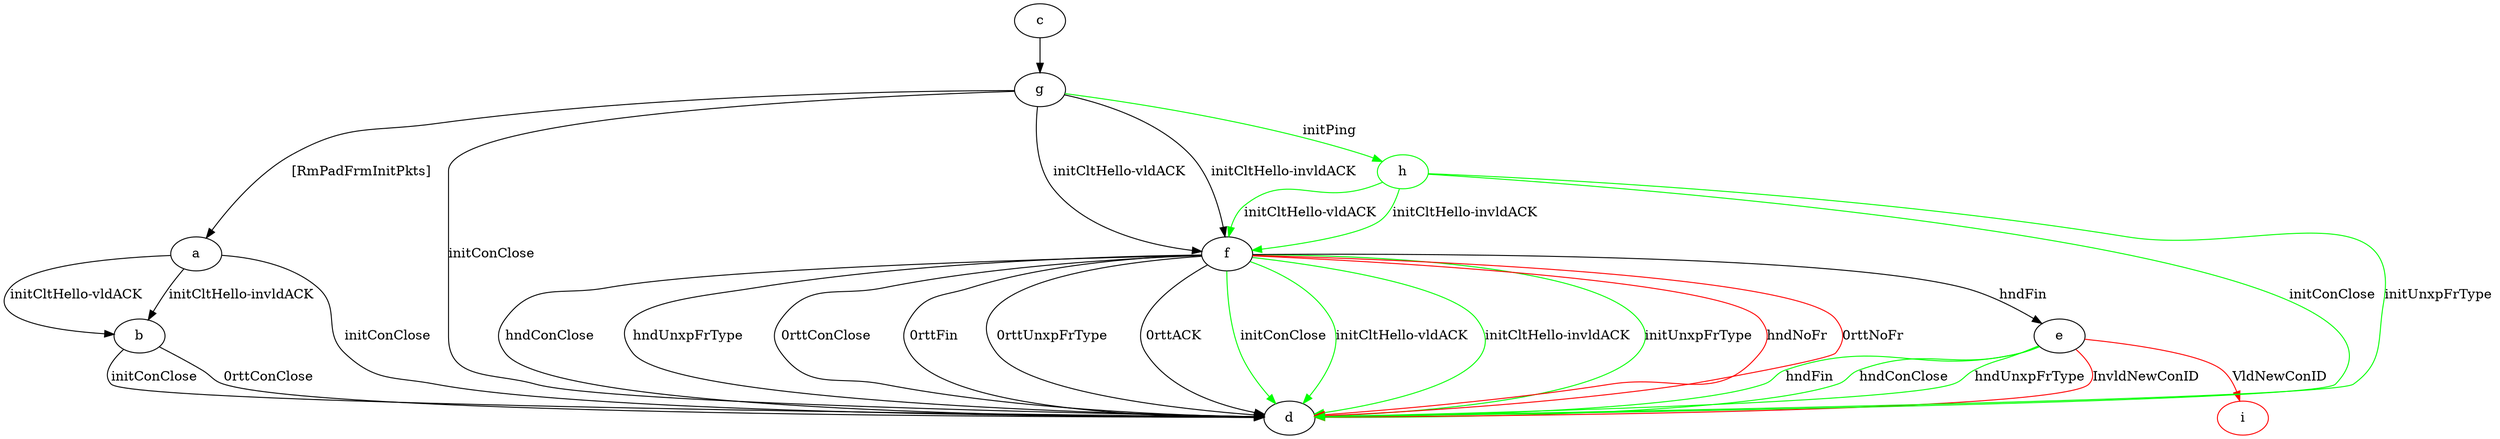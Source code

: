 digraph "" {
	a -> b	[key=0,
		label="initCltHello-vldACK "];
	a -> b	[key=1,
		label="initCltHello-invldACK "];
	a -> d	[key=0,
		label="initConClose "];
	b -> d	[key=0,
		label="initConClose "];
	b -> d	[key=1,
		label="0rttConClose "];
	c -> g	[key=0];
	e -> d	[key=0,
		color=green,
		label="hndFin "];
	e -> d	[key=1,
		color=green,
		label="hndConClose "];
	e -> d	[key=2,
		color=green,
		label="hndUnxpFrType "];
	e -> d	[key=3,
		color=red,
		label="InvldNewConID "];
	i	[color=red];
	e -> i	[key=0,
		color=red,
		label="VldNewConID "];
	f -> d	[key=0,
		label="hndConClose "];
	f -> d	[key=1,
		label="hndUnxpFrType "];
	f -> d	[key=2,
		label="0rttConClose "];
	f -> d	[key=3,
		label="0rttFin "];
	f -> d	[key=4,
		label="0rttUnxpFrType "];
	f -> d	[key=5,
		label="0rttACK "];
	f -> d	[key=6,
		color=green,
		label="initConClose "];
	f -> d	[key=7,
		color=green,
		label="initCltHello-vldACK "];
	f -> d	[key=8,
		color=green,
		label="initCltHello-invldACK "];
	f -> d	[key=9,
		color=green,
		label="initUnxpFrType "];
	f -> d	[key=10,
		color=red,
		label="hndNoFr "];
	f -> d	[key=11,
		color=red,
		label="0rttNoFr "];
	f -> e	[key=0,
		label="hndFin "];
	g -> a	[key=0,
		label="[RmPadFrmInitPkts] "];
	g -> d	[key=0,
		label="initConClose "];
	g -> f	[key=0,
		label="initCltHello-vldACK "];
	g -> f	[key=1,
		label="initCltHello-invldACK "];
	h	[color=green];
	g -> h	[key=0,
		color=green,
		label="initPing "];
	h -> d	[key=0,
		color=green,
		label="initConClose "];
	h -> d	[key=1,
		color=green,
		label="initUnxpFrType "];
	h -> f	[key=0,
		color=green,
		label="initCltHello-vldACK "];
	h -> f	[key=1,
		color=green,
		label="initCltHello-invldACK "];
}
